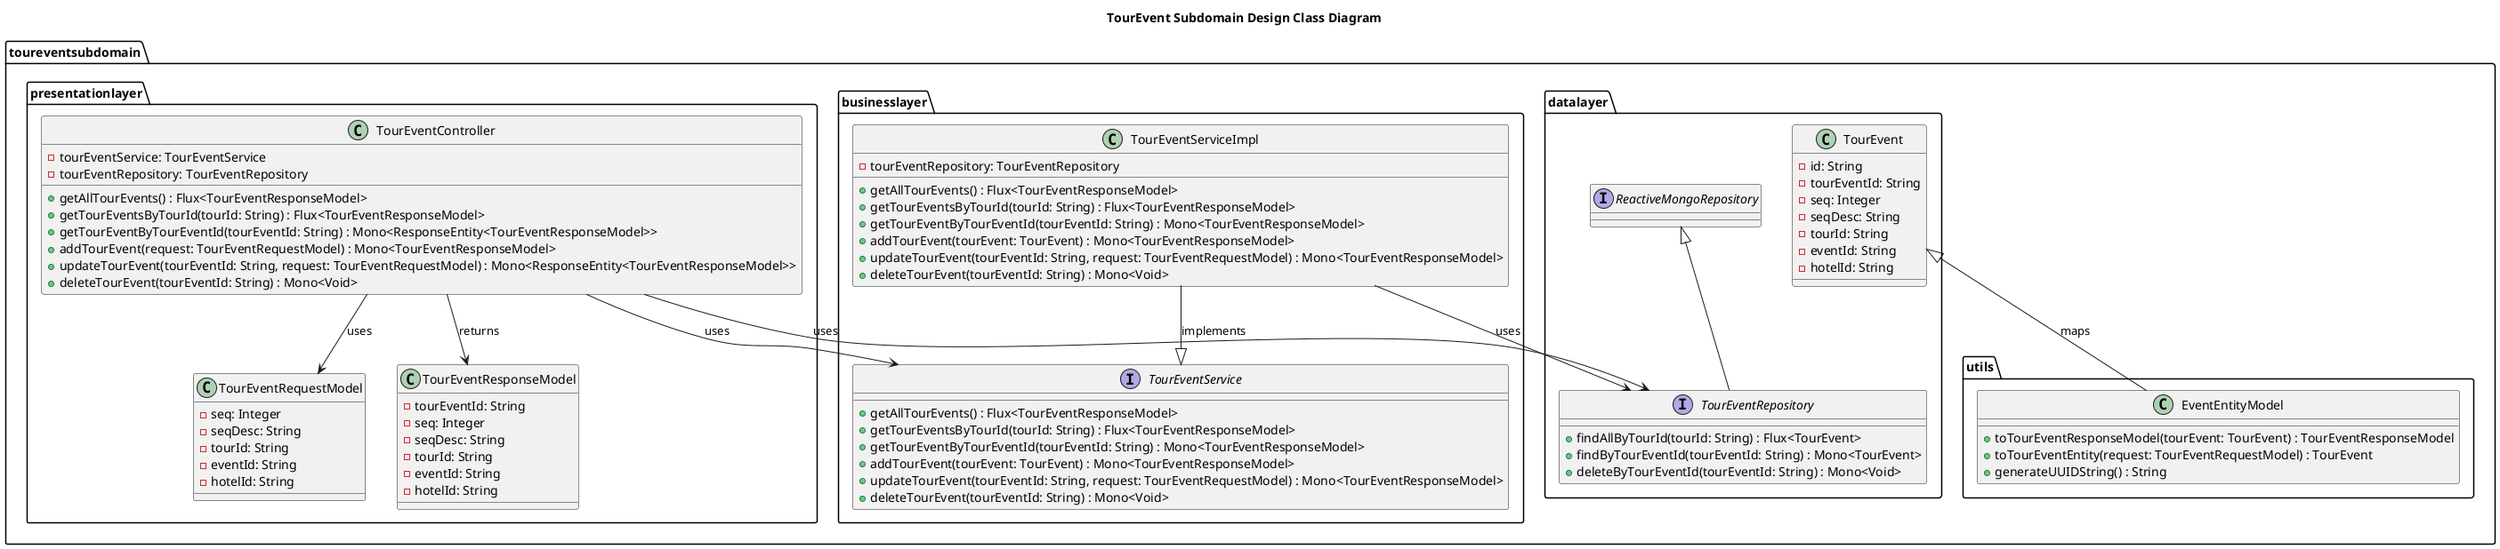 @startuml
title TourEvent Subdomain Design Class Diagram

package "toureventsubdomain" {

    package "businesslayer" {
        interface TourEventService {
            + getAllTourEvents() : Flux<TourEventResponseModel>
            + getTourEventsByTourId(tourId: String) : Flux<TourEventResponseModel>
            + getTourEventByTourEventId(tourEventId: String) : Mono<TourEventResponseModel>
            + addTourEvent(tourEvent: TourEvent) : Mono<TourEventResponseModel>
            + updateTourEvent(tourEventId: String, request: TourEventRequestModel) : Mono<TourEventResponseModel>
            + deleteTourEvent(tourEventId: String) : Mono<Void>
        }

        class TourEventServiceImpl {
            - tourEventRepository: TourEventRepository
            + getAllTourEvents() : Flux<TourEventResponseModel>
            + getTourEventsByTourId(tourId: String) : Flux<TourEventResponseModel>
            + getTourEventByTourEventId(tourEventId: String) : Mono<TourEventResponseModel>
            + addTourEvent(tourEvent: TourEvent) : Mono<TourEventResponseModel>
            + updateTourEvent(tourEventId: String, request: TourEventRequestModel) : Mono<TourEventResponseModel>
            + deleteTourEvent(tourEventId: String) : Mono<Void>
        }
    }

    package "datalayer" {
        class TourEvent {
            - id: String
            - tourEventId: String
            - seq: Integer
            - seqDesc: String
            - tourId: String
            - eventId: String
            -hotelId: String
        }

        interface TourEventRepository extends ReactiveMongoRepository {
            + findAllByTourId(tourId: String) : Flux<TourEvent>
            + findByTourEventId(tourEventId: String) : Mono<TourEvent>
            + deleteByTourEventId(tourEventId: String) : Mono<Void>
        }
    }

    package "presentationlayer" {
        class TourEventRequestModel {
            - seq: Integer
            - seqDesc: String
            - tourId: String
            - eventId: String
            - hotelId: String
        }

        class TourEventResponseModel {
            - tourEventId: String
            - seq: Integer
            - seqDesc: String
            - tourId: String
            - eventId: String
            - hotelId: String
        }

        class TourEventController {
            - tourEventService: TourEventService
            - tourEventRepository: TourEventRepository
            + getAllTourEvents() : Flux<TourEventResponseModel>
            + getTourEventsByTourId(tourId: String) : Flux<TourEventResponseModel>
            + getTourEventByTourEventId(tourEventId: String) : Mono<ResponseEntity<TourEventResponseModel>>
            + addTourEvent(request: TourEventRequestModel) : Mono<TourEventResponseModel>
            + updateTourEvent(tourEventId: String, request: TourEventRequestModel) : Mono<ResponseEntity<TourEventResponseModel>>
            + deleteTourEvent(tourEventId: String) : Mono<Void>
        }
    }

    package "utils" {
        class EventEntityModel {
            + toTourEventResponseModel(tourEvent: TourEvent) : TourEventResponseModel
            + toTourEventEntity(request: TourEventRequestModel) : TourEvent
            + generateUUIDString() : String
        }
    }

    TourEventServiceImpl -down-|> TourEventService : implements
    TourEventServiceImpl -down-> TourEventRepository : uses
    TourEventController -down-> TourEventService : uses
    TourEventController -down-> TourEventRepository : uses
    TourEventController -down-> TourEventRequestModel : uses
    TourEventController -down-> TourEventResponseModel : returns
    EventEntityModel -up-^ TourEvent : maps
}

@enduml
